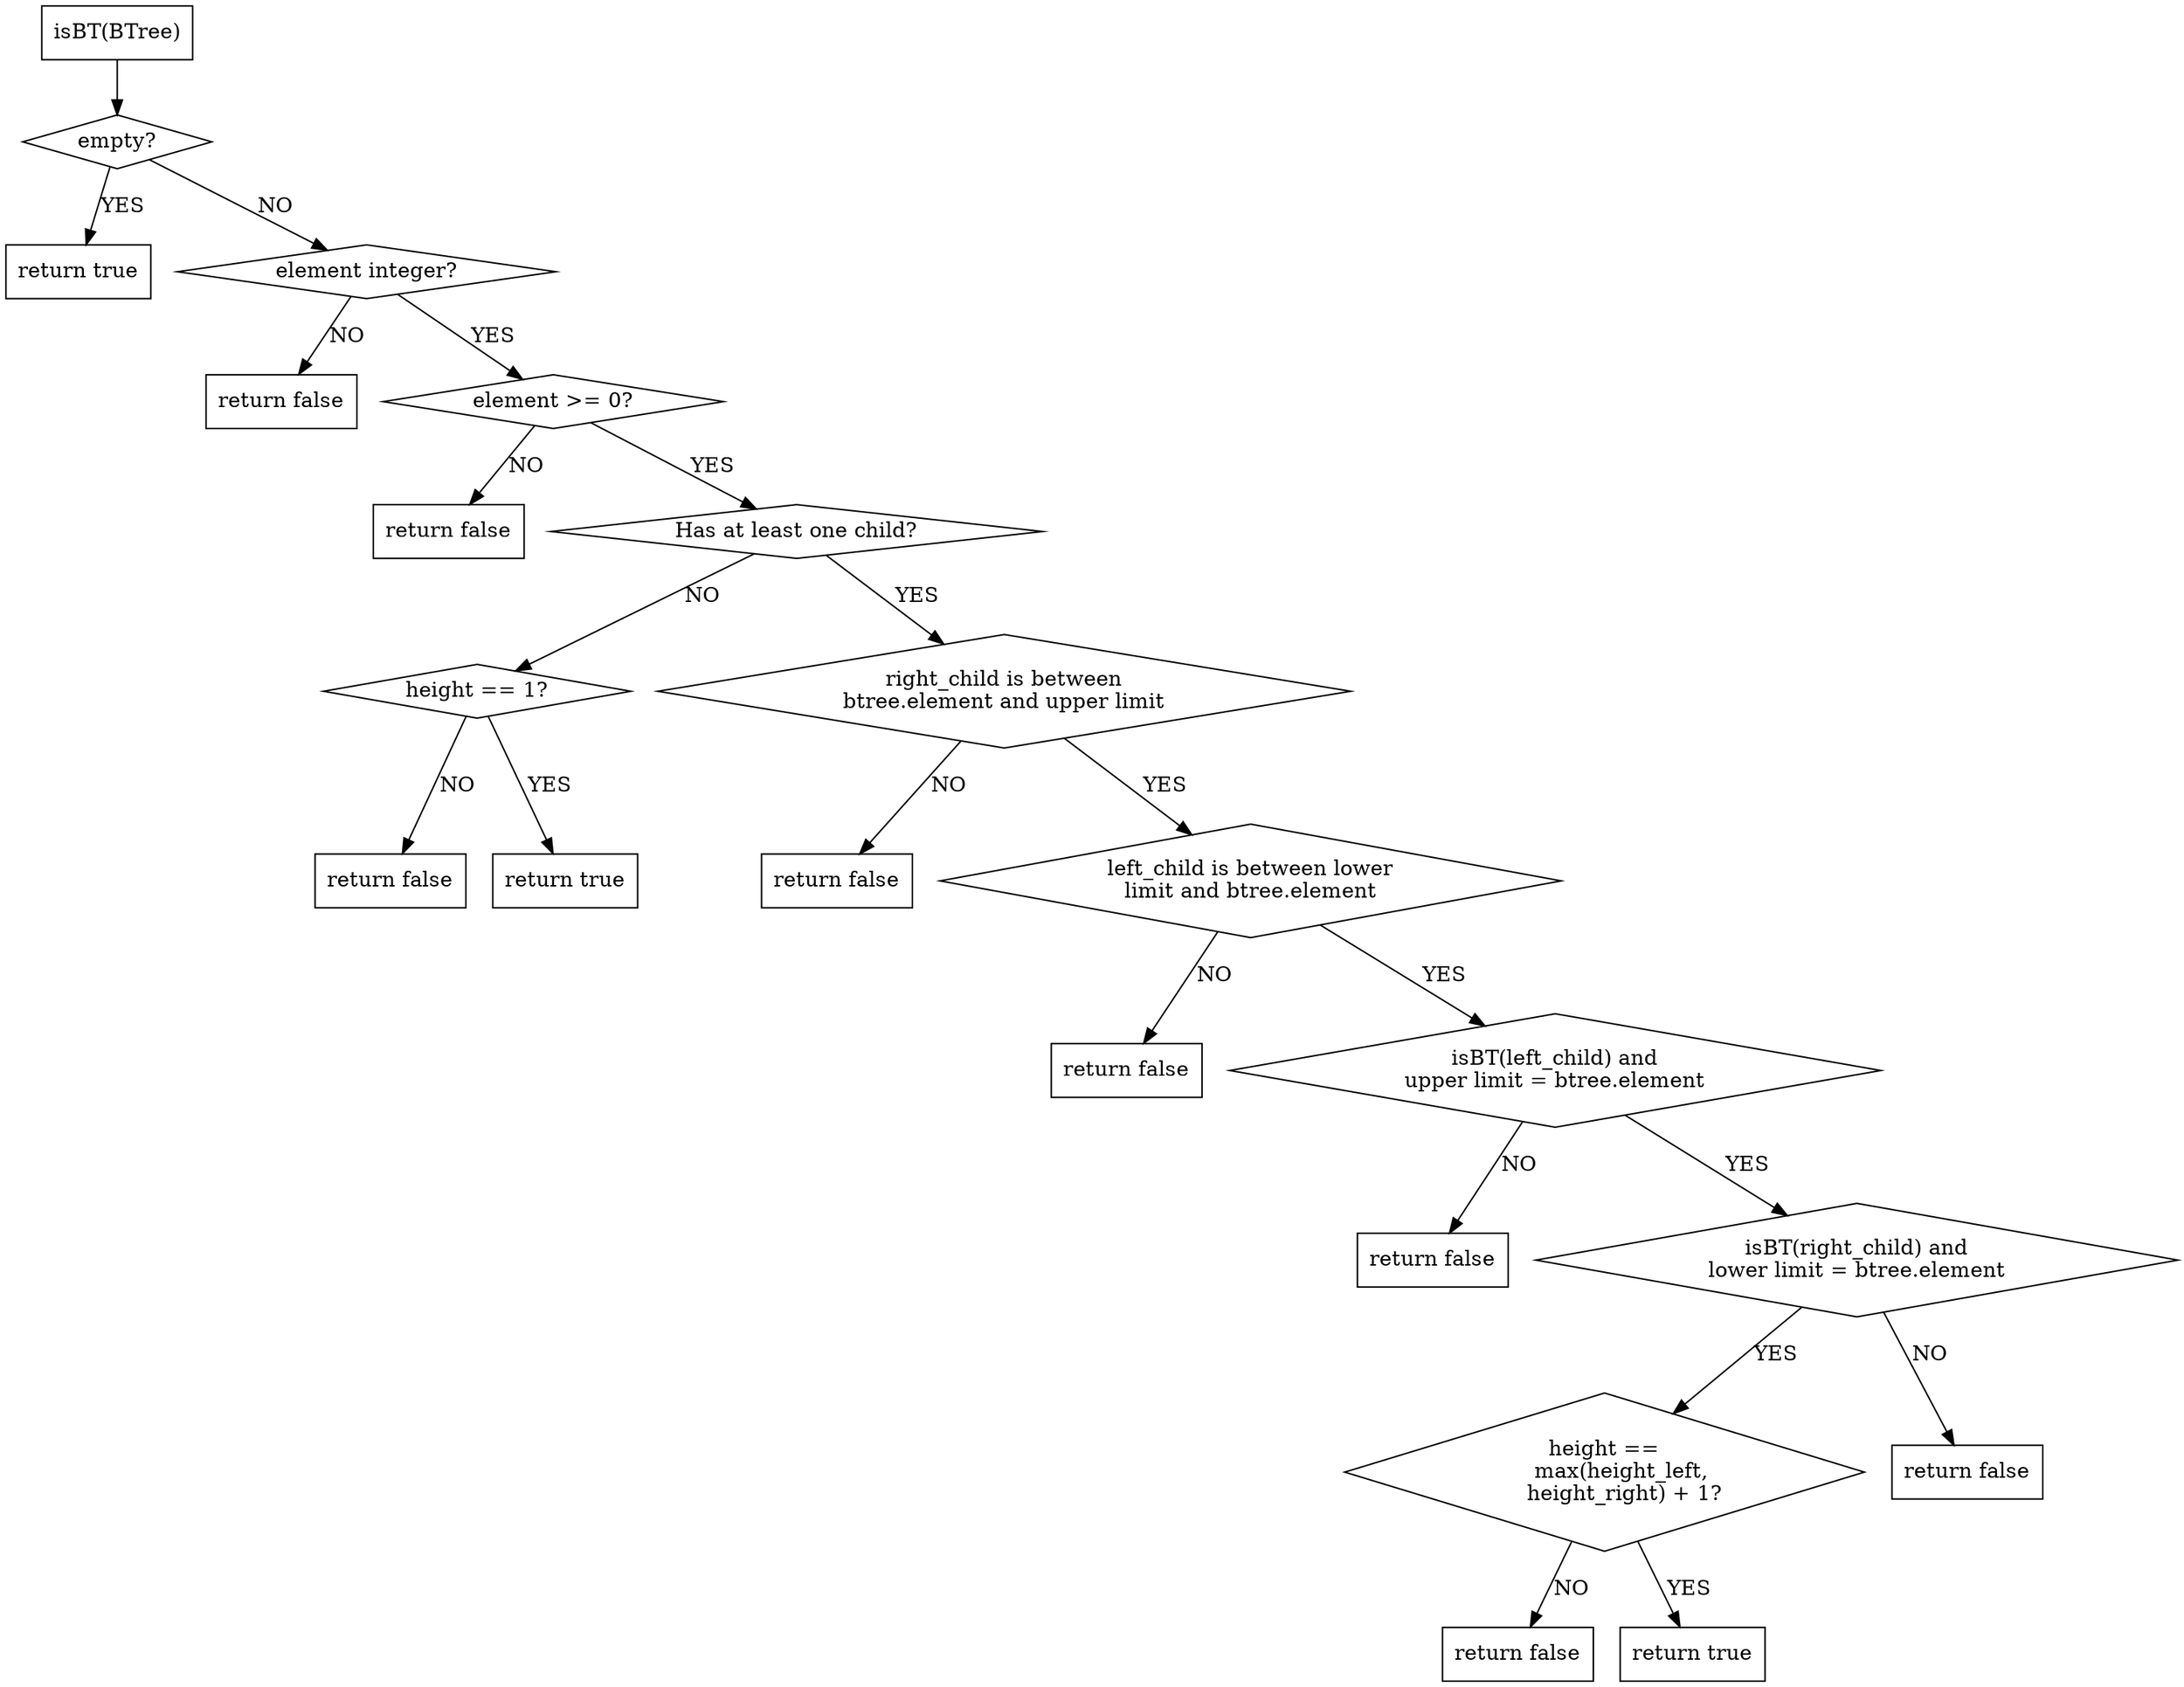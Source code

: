 digraph Q {

NOde [shape = box];
compound = true;

    //TODO height mit Intervallen
    "isBT(BTree)" -> a1
    a1 [label = "empty?" shape = diamond]
    a1 -> true1 [label = "YES"]
    a1 -> a2 [label = "NO"]
    a2 [label = "element integer?" shape = diamond]
    a2 -> false1 [label = "NO"]
    a2 -> a3 [label = "YES"]
    a3 [label = "element >= 0?" shape = diamond]
    a3 -> false2 [label = "NO"]
    a3 -> a4 [label = "YES"]
    a4 [label = "Has at least one child?" shape = diamond]
    a4 -> a5 [label = "NO"]
    a5 [label = "height == 1?" shape = diamond]
    a5 -> false3 [label = "NO"]
    a5 -> true2 [label = "YES"]
    a7 [label = "height ==
     max(height_left,
      height_right) + 1?" shape = diamond]
    a7 -> false4 [label = "NO"]
    a8 [label = "right_child is between\nbtree.element and upper limit" shape = diamond]
    a8 -> false5 [label = "NO"]
    a9 [label = "left_child is between lower\nlimit and btree.element" shape = diamond]
    a9 -> false6 [label = "NO"]
    a10 [label = "isBT(left_child) and\nupper limit = btree.element" shape = diamond]
    a10 -> false7 [label = "NO"]
    a10 -> a11 [label = "YES"]
    a11 [label = "isBT(right_child) and\nlower limit = btree.element" shape = diamond]
    a11 -> false8 [label = "NO"]
    a11 -> a7 [label = "YES"]
    a7 -> true3 [label = "YES"]
    
    a4 -> a8 [label = "YES"]
    a8 -> a9 [label = "YES"]
    a9 -> a10 [label = "YES"]
    

    true1 [label = "return true"]
    true2 [label = "return true"]
    true3 [label = "return true"]

    false1 [label = "return false"]
    false2 [label = "return false"]
    false3 [label = "return false"]
    false4 [label = "return false"]
    false5 [label = "return false"]
    false6 [label = "return false"]
    false7 [label = "return false"]
    false8 [label = "return false"]
}